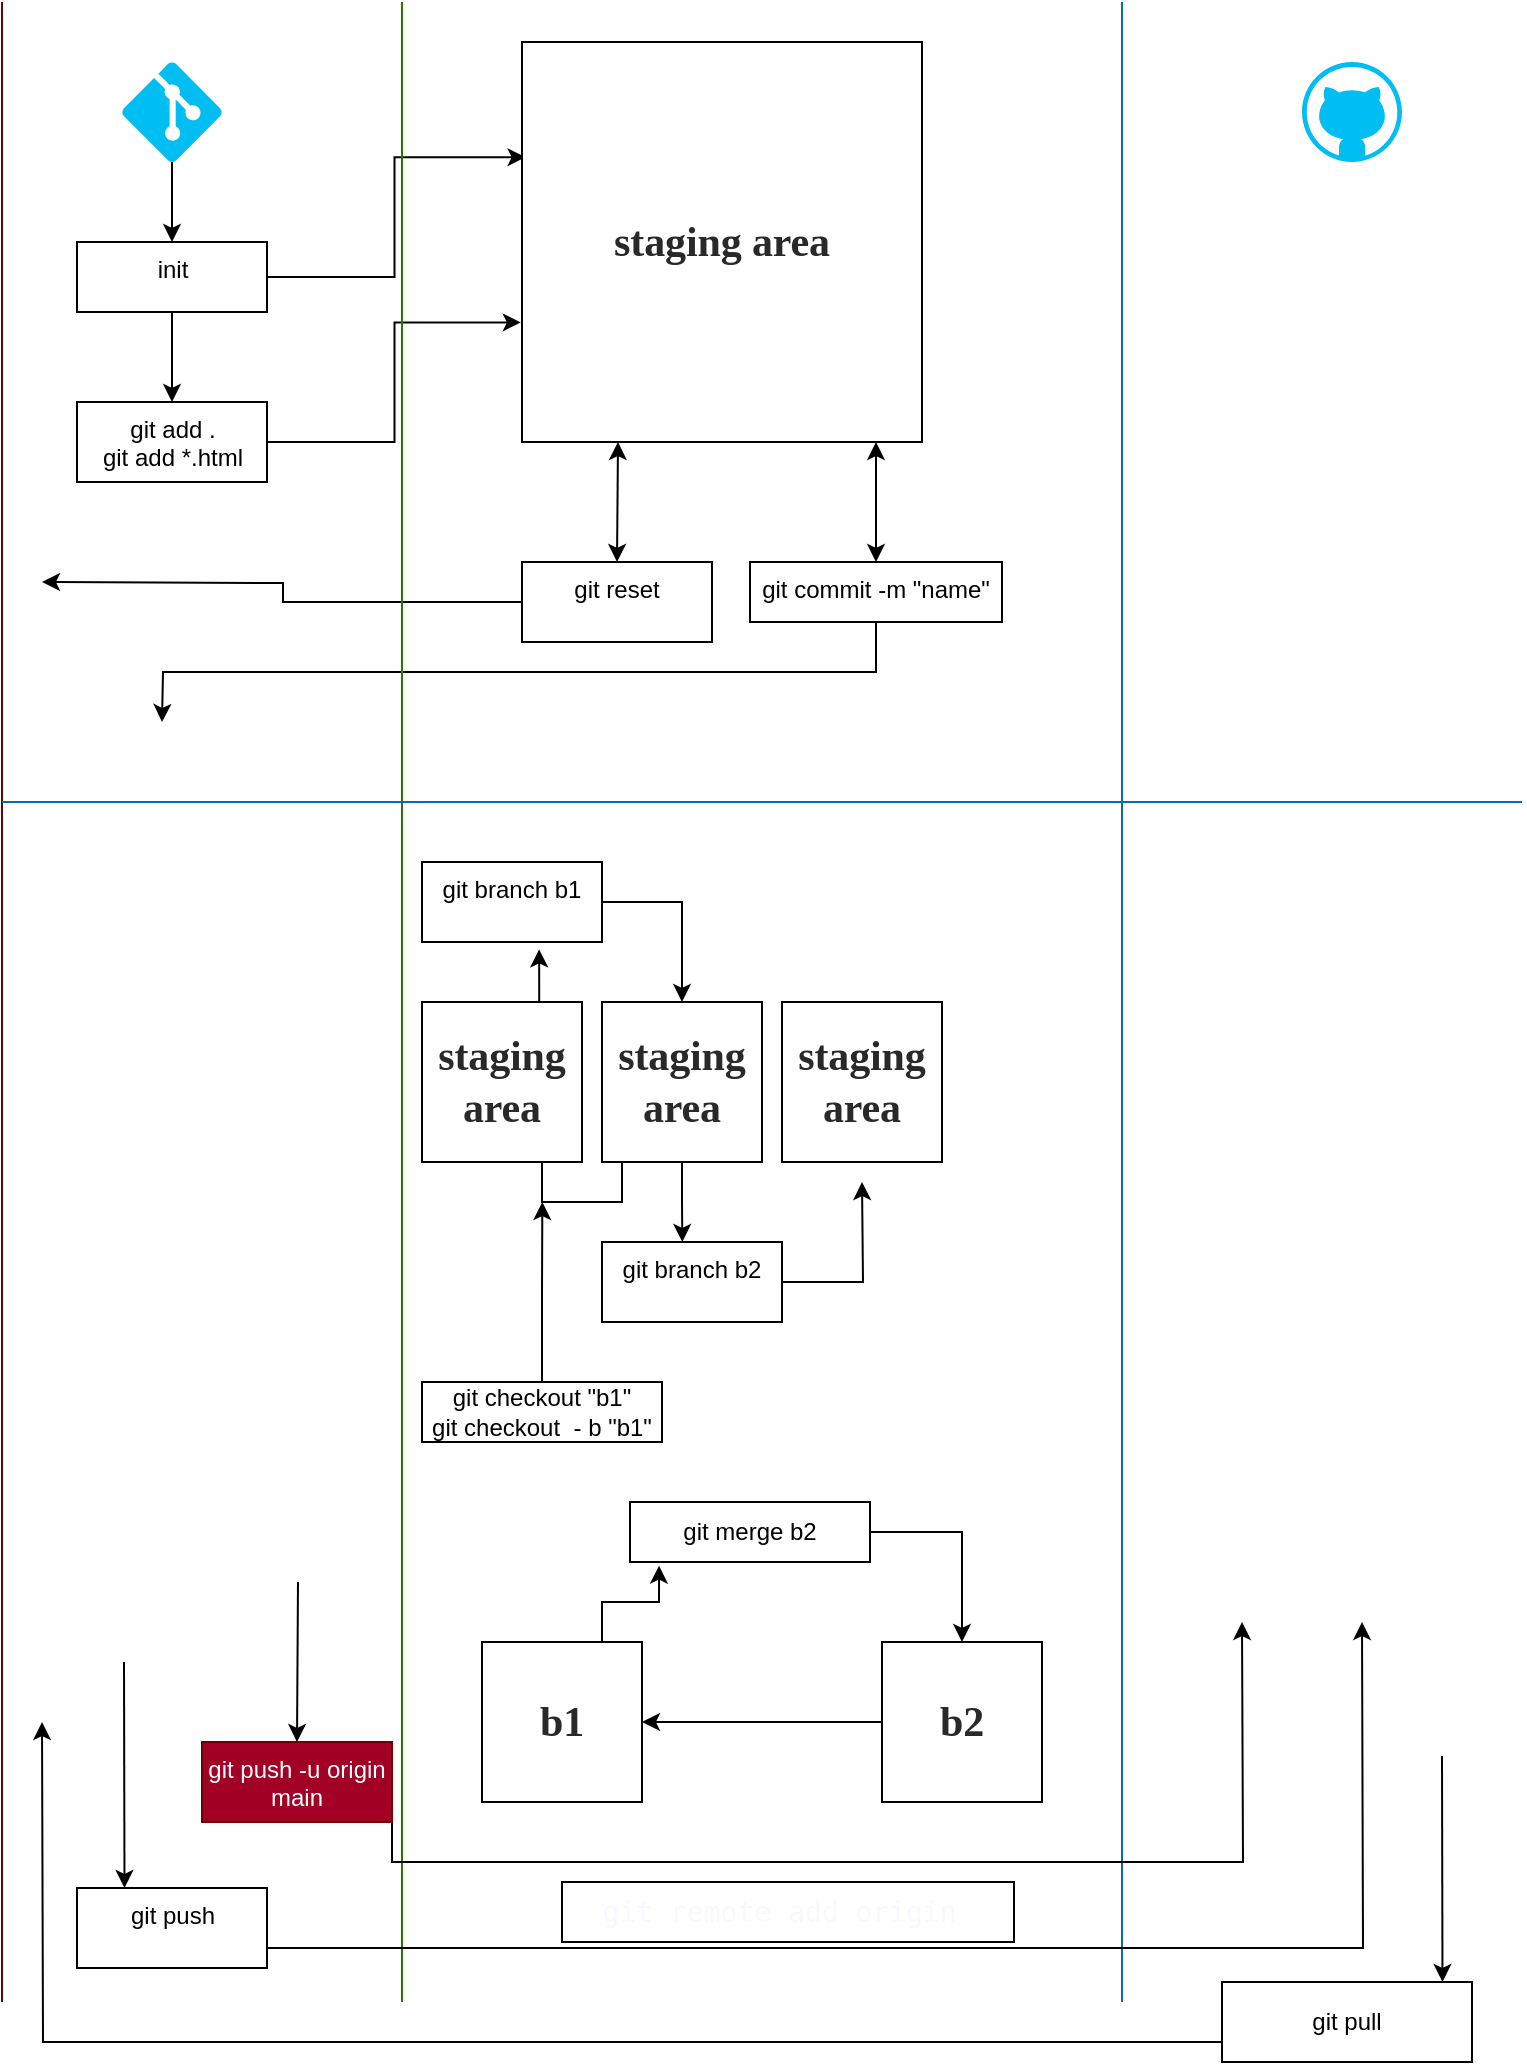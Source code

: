 <mxfile version="13.6.5">
    <diagram id="6hGFLwfOUW9BJ-s0fimq" name="Page-1">
        <mxGraphModel dx="910" dy="442" grid="1" gridSize="10" guides="1" tooltips="1" connect="1" arrows="1" fold="1" page="1" pageScale="1" pageWidth="827" pageHeight="1169" math="0" shadow="0">
            <root>
                <mxCell id="0"/>
                <mxCell id="1" parent="0"/>
                <mxCell id="9" value="" style="edgeStyle=orthogonalEdgeStyle;rounded=0;orthogonalLoop=1;jettySize=auto;html=1;" parent="1" source="3" target="8" edge="1">
                    <mxGeometry relative="1" as="geometry"/>
                </mxCell>
                <mxCell id="3" value="" style="verticalLabelPosition=bottom;html=1;verticalAlign=top;align=center;strokeColor=none;fillColor=#00BEF2;shape=mxgraph.azure.git_repository;" parent="1" vertex="1">
                    <mxGeometry x="100" y="30" width="50" height="50" as="geometry"/>
                </mxCell>
                <mxCell id="4" value="" style="verticalLabelPosition=bottom;html=1;verticalAlign=top;align=center;strokeColor=none;fillColor=#00BEF2;shape=mxgraph.azure.github_code;pointerEvents=1;" parent="1" vertex="1">
                    <mxGeometry x="690" y="30" width="50" height="50" as="geometry"/>
                </mxCell>
                <mxCell id="11" style="edgeStyle=orthogonalEdgeStyle;rounded=0;orthogonalLoop=1;jettySize=auto;html=1;exitX=0.5;exitY=1;exitDx=0;exitDy=0;" parent="1" source="8" edge="1">
                    <mxGeometry relative="1" as="geometry">
                        <mxPoint x="125" y="200" as="targetPoint"/>
                    </mxGeometry>
                </mxCell>
                <mxCell id="13" style="edgeStyle=orthogonalEdgeStyle;rounded=0;orthogonalLoop=1;jettySize=auto;html=1;exitX=1;exitY=0.5;exitDx=0;exitDy=0;entryX=0.009;entryY=0.288;entryDx=0;entryDy=0;entryPerimeter=0;" parent="1" source="8" target="12" edge="1">
                    <mxGeometry relative="1" as="geometry"/>
                </mxCell>
                <mxCell id="8" value="init" style="whiteSpace=wrap;html=1;verticalAlign=top;" parent="1" vertex="1">
                    <mxGeometry x="77.5" y="120" width="95" height="35" as="geometry"/>
                </mxCell>
                <mxCell id="12" value="&lt;span class=&quot;gs cm&quot; style=&quot;box-sizing: inherit ; font-weight: 700 ; font-family: &amp;#34;charter&amp;#34; , &amp;#34;georgia&amp;#34; , &amp;#34;cambria&amp;#34; , &amp;#34;times new roman&amp;#34; , &amp;#34;times&amp;#34; , serif ; color: rgb(41 , 41 , 41) ; font-size: 21px ; letter-spacing: -0.063px ; background-color: rgb(255 , 255 , 255)&quot;&gt;staging area&lt;/span&gt;" style="whiteSpace=wrap;html=1;aspect=fixed;" parent="1" vertex="1">
                    <mxGeometry x="300" y="20" width="200" height="200" as="geometry"/>
                </mxCell>
                <mxCell id="15" style="edgeStyle=orthogonalEdgeStyle;rounded=0;orthogonalLoop=1;jettySize=auto;html=1;entryX=-0.003;entryY=0.701;entryDx=0;entryDy=0;entryPerimeter=0;" parent="1" source="14" target="12" edge="1">
                    <mxGeometry relative="1" as="geometry"/>
                </mxCell>
                <mxCell id="14" value="git add .&lt;br&gt;git add *.html" style="whiteSpace=wrap;html=1;verticalAlign=top;" parent="1" vertex="1">
                    <mxGeometry x="77.5" y="200" width="95" height="40" as="geometry"/>
                </mxCell>
                <mxCell id="23" style="edgeStyle=orthogonalEdgeStyle;rounded=0;orthogonalLoop=1;jettySize=auto;html=1;exitX=0;exitY=0.5;exitDx=0;exitDy=0;" parent="1" source="22" edge="1">
                    <mxGeometry relative="1" as="geometry">
                        <mxPoint x="60" y="290" as="targetPoint"/>
                    </mxGeometry>
                </mxCell>
                <mxCell id="22" value="git reset" style="whiteSpace=wrap;html=1;verticalAlign=top;" parent="1" vertex="1">
                    <mxGeometry x="300" y="280" width="95" height="40" as="geometry"/>
                </mxCell>
                <mxCell id="24" value="" style="endArrow=classic;startArrow=classic;html=1;exitX=0.5;exitY=0;exitDx=0;exitDy=0;entryX=0.24;entryY=1;entryDx=0;entryDy=0;entryPerimeter=0;" parent="1" source="22" target="12" edge="1">
                    <mxGeometry width="50" height="50" relative="1" as="geometry">
                        <mxPoint x="180" y="260" as="sourcePoint"/>
                        <mxPoint x="348" y="260" as="targetPoint"/>
                    </mxGeometry>
                </mxCell>
                <mxCell id="37" style="edgeStyle=orthogonalEdgeStyle;rounded=0;orthogonalLoop=1;jettySize=auto;html=1;exitX=0.5;exitY=1;exitDx=0;exitDy=0;" parent="1" source="26" edge="1">
                    <mxGeometry relative="1" as="geometry">
                        <mxPoint x="120" y="360" as="targetPoint"/>
                    </mxGeometry>
                </mxCell>
                <mxCell id="26" value="git commit -m &quot;name&quot;" style="whiteSpace=wrap;html=1;verticalAlign=top;" parent="1" vertex="1">
                    <mxGeometry x="414" y="280" width="126" height="30" as="geometry"/>
                </mxCell>
                <mxCell id="30" value="" style="endArrow=none;html=1;fillColor=#60a917;strokeColor=#2D7600;" parent="1" edge="1">
                    <mxGeometry width="50" height="50" relative="1" as="geometry">
                        <mxPoint x="240" y="1000" as="sourcePoint"/>
                        <mxPoint x="240" as="targetPoint"/>
                    </mxGeometry>
                </mxCell>
                <mxCell id="31" value="" style="endArrow=none;html=1;fillColor=#1ba1e2;strokeColor=#006EAF;" parent="1" edge="1">
                    <mxGeometry width="50" height="50" relative="1" as="geometry">
                        <mxPoint x="600" y="1000" as="sourcePoint"/>
                        <mxPoint x="600" as="targetPoint"/>
                    </mxGeometry>
                </mxCell>
                <mxCell id="32" value="" style="endArrow=none;html=1;fillColor=#a20025;strokeColor=#6F0000;" parent="1" edge="1">
                    <mxGeometry width="50" height="50" relative="1" as="geometry">
                        <mxPoint x="40" y="1000" as="sourcePoint"/>
                        <mxPoint x="40" as="targetPoint"/>
                    </mxGeometry>
                </mxCell>
                <mxCell id="36" value="" style="endArrow=classic;startArrow=classic;html=1;exitX=0.5;exitY=0;exitDx=0;exitDy=0;entryX=0.885;entryY=1;entryDx=0;entryDy=0;entryPerimeter=0;" parent="1" source="26" target="12" edge="1">
                    <mxGeometry width="50" height="50" relative="1" as="geometry">
                        <mxPoint x="380" y="260" as="sourcePoint"/>
                        <mxPoint x="477" y="234" as="targetPoint"/>
                    </mxGeometry>
                </mxCell>
                <mxCell id="38" value="" style="endArrow=none;html=1;fillColor=#1ba1e2;strokeColor=#006EAF;" parent="1" edge="1">
                    <mxGeometry width="50" height="50" relative="1" as="geometry">
                        <mxPoint x="40" y="400" as="sourcePoint"/>
                        <mxPoint x="800" y="400" as="targetPoint"/>
                    </mxGeometry>
                </mxCell>
                <mxCell id="43" style="edgeStyle=orthogonalEdgeStyle;rounded=0;orthogonalLoop=1;jettySize=auto;html=1;exitX=0.5;exitY=0;exitDx=0;exitDy=0;entryX=0.651;entryY=1.092;entryDx=0;entryDy=0;entryPerimeter=0;" parent="1" source="39" target="41" edge="1">
                    <mxGeometry relative="1" as="geometry"/>
                </mxCell>
                <mxCell id="52" style="edgeStyle=orthogonalEdgeStyle;rounded=0;orthogonalLoop=1;jettySize=auto;html=1;exitX=0.75;exitY=1;exitDx=0;exitDy=0;" parent="1" source="39" edge="1">
                    <mxGeometry relative="1" as="geometry">
                        <mxPoint x="350" y="580.167" as="targetPoint"/>
                    </mxGeometry>
                </mxCell>
                <mxCell id="39" value="&lt;span class=&quot;gs cm&quot; style=&quot;box-sizing: inherit ; font-weight: 700 ; font-family: &amp;#34;charter&amp;#34; , &amp;#34;georgia&amp;#34; , &amp;#34;cambria&amp;#34; , &amp;#34;times new roman&amp;#34; , &amp;#34;times&amp;#34; , serif ; color: rgb(41 , 41 , 41) ; font-size: 21px ; letter-spacing: -0.063px ; background-color: rgb(255 , 255 , 255)&quot;&gt;staging area&lt;/span&gt;" style="whiteSpace=wrap;html=1;aspect=fixed;" parent="1" vertex="1">
                    <mxGeometry x="250" y="500" width="80" height="80" as="geometry"/>
                </mxCell>
                <mxCell id="44" style="edgeStyle=orthogonalEdgeStyle;rounded=0;orthogonalLoop=1;jettySize=auto;html=1;exitX=1;exitY=0.5;exitDx=0;exitDy=0;entryX=0.5;entryY=0;entryDx=0;entryDy=0;" parent="1" source="41" target="45" edge="1">
                    <mxGeometry relative="1" as="geometry">
                        <mxPoint x="410" y="450.333" as="targetPoint"/>
                    </mxGeometry>
                </mxCell>
                <mxCell id="41" value="git branch b1" style="whiteSpace=wrap;html=1;verticalAlign=top;" parent="1" vertex="1">
                    <mxGeometry x="250" y="430" width="90" height="40" as="geometry"/>
                </mxCell>
                <mxCell id="47" style="edgeStyle=orthogonalEdgeStyle;rounded=0;orthogonalLoop=1;jettySize=auto;html=1;exitX=0.5;exitY=1;exitDx=0;exitDy=0;" parent="1" source="45" edge="1">
                    <mxGeometry relative="1" as="geometry">
                        <mxPoint x="380.167" y="620" as="targetPoint"/>
                    </mxGeometry>
                </mxCell>
                <mxCell id="45" value="&lt;span class=&quot;gs cm&quot; style=&quot;box-sizing: inherit ; font-weight: 700 ; font-family: &amp;#34;charter&amp;#34; , &amp;#34;georgia&amp;#34; , &amp;#34;cambria&amp;#34; , &amp;#34;times new roman&amp;#34; , &amp;#34;times&amp;#34; , serif ; color: rgb(41 , 41 , 41) ; font-size: 21px ; letter-spacing: -0.063px ; background-color: rgb(255 , 255 , 255)&quot;&gt;staging area&lt;/span&gt;" style="whiteSpace=wrap;html=1;aspect=fixed;" parent="1" vertex="1">
                    <mxGeometry x="340" y="500" width="80" height="80" as="geometry"/>
                </mxCell>
                <mxCell id="49" style="edgeStyle=orthogonalEdgeStyle;rounded=0;orthogonalLoop=1;jettySize=auto;html=1;exitX=1;exitY=0.5;exitDx=0;exitDy=0;" parent="1" source="46" edge="1">
                    <mxGeometry relative="1" as="geometry">
                        <mxPoint x="470" y="590" as="targetPoint"/>
                    </mxGeometry>
                </mxCell>
                <mxCell id="46" value="git branch b2" style="whiteSpace=wrap;html=1;verticalAlign=top;" parent="1" vertex="1">
                    <mxGeometry x="340" y="620" width="90" height="40" as="geometry"/>
                </mxCell>
                <mxCell id="48" value="&lt;span class=&quot;gs cm&quot; style=&quot;box-sizing: inherit ; font-weight: 700 ; font-family: &amp;#34;charter&amp;#34; , &amp;#34;georgia&amp;#34; , &amp;#34;cambria&amp;#34; , &amp;#34;times new roman&amp;#34; , &amp;#34;times&amp;#34; , serif ; color: rgb(41 , 41 , 41) ; font-size: 21px ; letter-spacing: -0.063px ; background-color: rgb(255 , 255 , 255)&quot;&gt;staging area&lt;/span&gt;" style="whiteSpace=wrap;html=1;aspect=fixed;" parent="1" vertex="1">
                    <mxGeometry x="430" y="500" width="80" height="80" as="geometry"/>
                </mxCell>
                <mxCell id="53" style="edgeStyle=orthogonalEdgeStyle;rounded=0;orthogonalLoop=1;jettySize=auto;html=1;exitX=0.5;exitY=0;exitDx=0;exitDy=0;" parent="1" source="50" edge="1">
                    <mxGeometry relative="1" as="geometry">
                        <mxPoint x="310.167" y="600" as="targetPoint"/>
                    </mxGeometry>
                </mxCell>
                <mxCell id="50" value="git checkout &quot;b1&quot;&lt;br&gt;git checkout&amp;nbsp; - b &quot;b1&quot;" style="rounded=0;whiteSpace=wrap;html=1;" parent="1" vertex="1">
                    <mxGeometry x="250" y="690" width="120" height="30" as="geometry"/>
                </mxCell>
                <mxCell id="59" style="edgeStyle=orthogonalEdgeStyle;rounded=0;orthogonalLoop=1;jettySize=auto;html=1;exitX=1;exitY=0.5;exitDx=0;exitDy=0;" parent="1" source="54" target="56" edge="1">
                    <mxGeometry relative="1" as="geometry"/>
                </mxCell>
                <mxCell id="54" value="git merge b2" style="rounded=0;whiteSpace=wrap;html=1;" parent="1" vertex="1">
                    <mxGeometry x="354" y="750" width="120" height="30" as="geometry"/>
                </mxCell>
                <mxCell id="57" style="edgeStyle=orthogonalEdgeStyle;rounded=0;orthogonalLoop=1;jettySize=auto;html=1;exitX=0.75;exitY=0;exitDx=0;exitDy=0;entryX=0.121;entryY=1.061;entryDx=0;entryDy=0;entryPerimeter=0;" parent="1" source="55" target="54" edge="1">
                    <mxGeometry relative="1" as="geometry"/>
                </mxCell>
                <mxCell id="55" value="&lt;span class=&quot;gs cm&quot; style=&quot;box-sizing: inherit ; font-weight: 700 ; font-family: &amp;#34;charter&amp;#34; , &amp;#34;georgia&amp;#34; , &amp;#34;cambria&amp;#34; , &amp;#34;times new roman&amp;#34; , &amp;#34;times&amp;#34; , serif ; color: rgb(41 , 41 , 41) ; font-size: 21px ; letter-spacing: -0.063px ; background-color: rgb(255 , 255 , 255)&quot;&gt;b1&lt;/span&gt;" style="whiteSpace=wrap;html=1;aspect=fixed;" parent="1" vertex="1">
                    <mxGeometry x="280" y="820" width="80" height="80" as="geometry"/>
                </mxCell>
                <mxCell id="60" style="edgeStyle=orthogonalEdgeStyle;rounded=0;orthogonalLoop=1;jettySize=auto;html=1;exitX=0;exitY=0.5;exitDx=0;exitDy=0;entryX=1;entryY=0.5;entryDx=0;entryDy=0;" parent="1" source="56" target="55" edge="1">
                    <mxGeometry relative="1" as="geometry"/>
                </mxCell>
                <mxCell id="56" value="&lt;font color=&quot;#292929&quot; face=&quot;charter, georgia, cambria, times new roman, times, serif&quot;&gt;&lt;span style=&quot;font-size: 21px ; letter-spacing: -0.063px ; background-color: rgb(255 , 255 , 255)&quot;&gt;&lt;b&gt;b2&lt;/b&gt;&lt;/span&gt;&lt;/font&gt;" style="whiteSpace=wrap;html=1;aspect=fixed;" parent="1" vertex="1">
                    <mxGeometry x="480" y="820" width="80" height="80" as="geometry"/>
                </mxCell>
                <mxCell id="62" style="edgeStyle=orthogonalEdgeStyle;rounded=0;orthogonalLoop=1;jettySize=auto;html=1;exitX=1;exitY=0.75;exitDx=0;exitDy=0;" parent="1" source="61" edge="1">
                    <mxGeometry relative="1" as="geometry">
                        <mxPoint x="720" y="810" as="targetPoint"/>
                    </mxGeometry>
                </mxCell>
                <mxCell id="61" value="git push" style="whiteSpace=wrap;html=1;verticalAlign=top;" parent="1" vertex="1">
                    <mxGeometry x="77.5" y="943" width="95" height="40" as="geometry"/>
                </mxCell>
                <mxCell id="68" style="edgeStyle=orthogonalEdgeStyle;rounded=0;orthogonalLoop=1;jettySize=auto;html=1;exitX=1;exitY=1;exitDx=0;exitDy=0;" parent="1" source="65" edge="1">
                    <mxGeometry relative="1" as="geometry">
                        <mxPoint x="660" y="810" as="targetPoint"/>
                    </mxGeometry>
                </mxCell>
                <mxCell id="65" value="git push -u origin main" style="whiteSpace=wrap;html=1;verticalAlign=top;fillColor=#a20025;strokeColor=#6F0000;fontColor=#ffffff;" parent="1" vertex="1">
                    <mxGeometry x="140" y="870" width="95" height="40" as="geometry"/>
                </mxCell>
                <mxCell id="66" value="" style="endArrow=classic;html=1;entryX=0.25;entryY=0;entryDx=0;entryDy=0;" parent="1" target="61" edge="1">
                    <mxGeometry width="50" height="50" relative="1" as="geometry">
                        <mxPoint x="101" y="830" as="sourcePoint"/>
                        <mxPoint x="96.667" y="840" as="targetPoint"/>
                    </mxGeometry>
                </mxCell>
                <mxCell id="67" value="" style="endArrow=classic;html=1;entryX=0.5;entryY=0;entryDx=0;entryDy=0;" parent="1" target="65" edge="1">
                    <mxGeometry width="50" height="50" relative="1" as="geometry">
                        <mxPoint x="188" y="790" as="sourcePoint"/>
                        <mxPoint x="111.25" y="953" as="targetPoint"/>
                    </mxGeometry>
                </mxCell>
                <mxCell id="70" style="edgeStyle=orthogonalEdgeStyle;rounded=0;orthogonalLoop=1;jettySize=auto;html=1;exitX=0;exitY=0.75;exitDx=0;exitDy=0;" parent="1" source="69" edge="1">
                    <mxGeometry relative="1" as="geometry">
                        <mxPoint x="60" y="860" as="targetPoint"/>
                    </mxGeometry>
                </mxCell>
                <mxCell id="69" value="git pull" style="rounded=0;whiteSpace=wrap;html=1;" parent="1" vertex="1">
                    <mxGeometry x="650" y="990" width="125" height="40" as="geometry"/>
                </mxCell>
                <mxCell id="71" value="" style="endArrow=classic;html=1;entryX=0.25;entryY=0;entryDx=0;entryDy=0;" parent="1" edge="1">
                    <mxGeometry width="50" height="50" relative="1" as="geometry">
                        <mxPoint x="760" y="877" as="sourcePoint"/>
                        <mxPoint x="760.25" y="990" as="targetPoint"/>
                    </mxGeometry>
                </mxCell>
                <mxCell id="72" value="&lt;pre id=&quot;empty-setup-new-repo-echo&quot; class=&quot;copyable-terminal-content f5&quot; style=&quot;box-sizing: border-box ; font-family: , &amp;#34;consolas&amp;#34; , &amp;#34;liberation mono&amp;#34; , &amp;#34;menlo&amp;#34; , monospace ; font-size: 14px ; margin-top: 0px ; margin-bottom: 0px ; overflow: auto&quot;&gt;&lt;span class=&quot;user-select-contain&quot; style=&quot;box-sizing: border-box&quot;&gt;&lt;font color=&quot;#f7f9ff&quot;&gt;git remote add origin &lt;/font&gt;&lt;/span&gt;&lt;/pre&gt;" style="rounded=0;whiteSpace=wrap;html=1;" parent="1" vertex="1">
                    <mxGeometry x="320" y="940" width="226" height="30" as="geometry"/>
                </mxCell>
            </root>
        </mxGraphModel>
    </diagram>
</mxfile>
